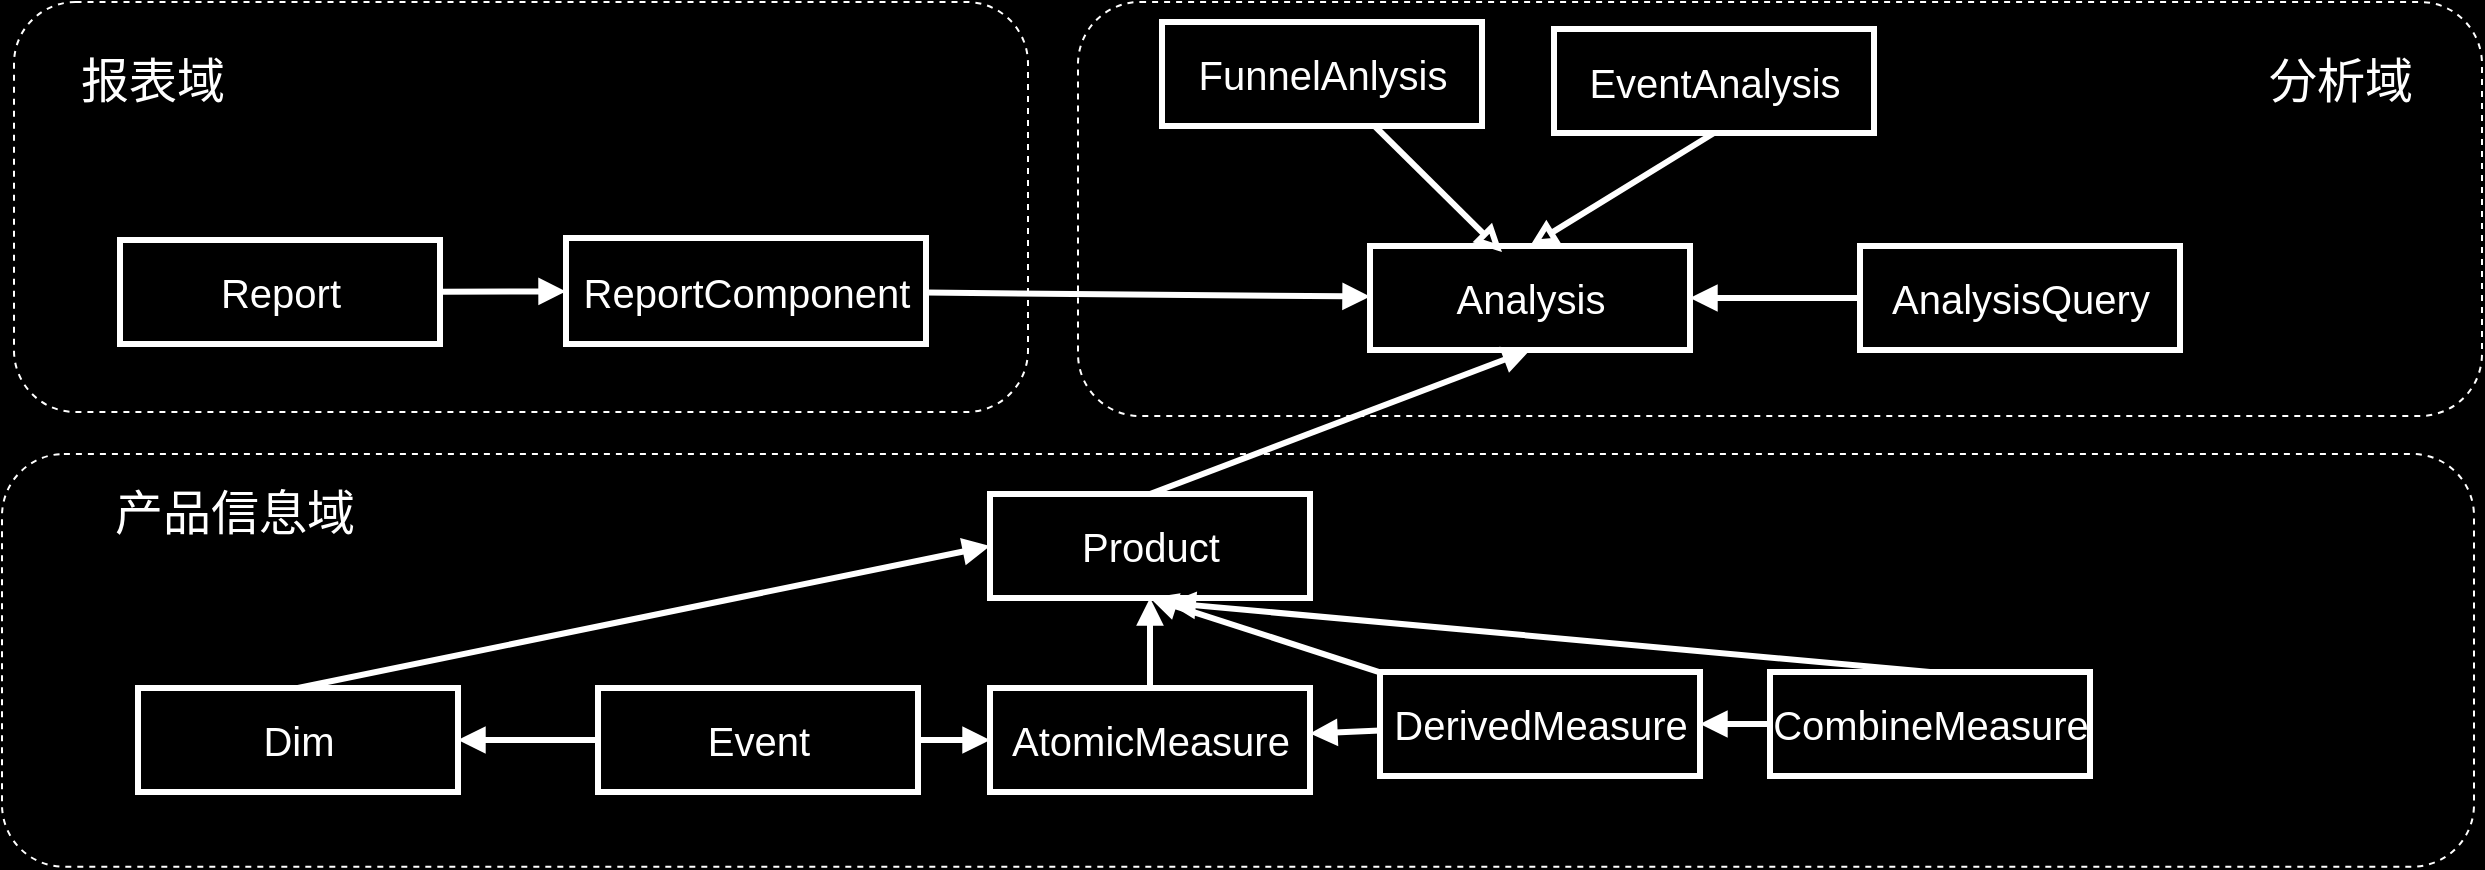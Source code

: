 <mxfile version="14.7.7" type="github" pages="3">
  <diagram id="jh6TqKwbCbA7gVTPyM8D" name="Page-1">
    <mxGraphModel dx="1267" dy="947" grid="0" gridSize="10" guides="1" tooltips="1" connect="1" arrows="1" fold="1" page="1" pageScale="1" pageWidth="4827" pageHeight="4869" background="#000000" math="0" shadow="0">
      <root>
        <mxCell id="0" />
        <mxCell id="1" parent="0" />
        <mxCell id="5jwChbhLyahyvmCUTXbI-201" style="edgeStyle=none;rounded=0;orthogonalLoop=1;jettySize=auto;html=1;fontSize=20;fontColor=#FFFFFF;endArrow=block;endFill=1;strokeColor=#FFFFFF;strokeWidth=3;" parent="1" source="5jwChbhLyahyvmCUTXbI-161" target="5jwChbhLyahyvmCUTXbI-164" edge="1">
          <mxGeometry relative="1" as="geometry" />
        </mxCell>
        <mxCell id="5jwChbhLyahyvmCUTXbI-161" value="&lt;font color=&quot;#ffffff&quot; style=&quot;font-size: 20px;&quot;&gt;ReportComponent&lt;/font&gt;" style="html=1;strokeColor=#FFFFFF;strokeWidth=3;fillColor=none;fontSize=20;" parent="1" vertex="1">
          <mxGeometry x="1513" y="2337" width="180" height="53" as="geometry" />
        </mxCell>
        <mxCell id="5jwChbhLyahyvmCUTXbI-180" style="edgeStyle=none;rounded=0;orthogonalLoop=1;jettySize=auto;html=1;fontSize=20;fontColor=#FFFFFF;endArrow=block;endFill=1;strokeColor=#FFFFFF;strokeWidth=3;" parent="1" source="5jwChbhLyahyvmCUTXbI-162" target="5jwChbhLyahyvmCUTXbI-161" edge="1">
          <mxGeometry relative="1" as="geometry" />
        </mxCell>
        <mxCell id="5jwChbhLyahyvmCUTXbI-162" value="&lt;font color=&quot;#ffffff&quot; style=&quot;font-size: 20px;&quot;&gt;Report&lt;/font&gt;" style="html=1;strokeColor=#FFFFFF;strokeWidth=3;fillColor=none;fontSize=20;" parent="1" vertex="1">
          <mxGeometry x="1290" y="2338" width="160" height="52" as="geometry" />
        </mxCell>
        <mxCell id="5jwChbhLyahyvmCUTXbI-182" style="edgeStyle=none;rounded=0;orthogonalLoop=1;jettySize=auto;html=1;fontSize=20;fontColor=#FFFFFF;endArrow=block;endFill=1;strokeColor=#FFFFFF;strokeWidth=3;" parent="1" source="5jwChbhLyahyvmCUTXbI-163" target="5jwChbhLyahyvmCUTXbI-164" edge="1">
          <mxGeometry relative="1" as="geometry" />
        </mxCell>
        <mxCell id="5jwChbhLyahyvmCUTXbI-163" value="&lt;span style=&quot;color: rgb(255, 255, 255); font-size: 20px;&quot;&gt;&lt;font style=&quot;font-size: 20px;&quot;&gt;AnalysisQuery&lt;/font&gt;&lt;/span&gt;" style="html=1;strokeColor=#FFFFFF;strokeWidth=3;fillColor=none;fontSize=20;" parent="1" vertex="1">
          <mxGeometry x="2160" y="2341" width="160" height="52" as="geometry" />
        </mxCell>
        <mxCell id="5jwChbhLyahyvmCUTXbI-194" style="edgeStyle=none;rounded=0;orthogonalLoop=1;jettySize=auto;html=1;fontSize=20;fontColor=#FFFFFF;endArrow=none;endFill=0;strokeColor=#FFFFFF;strokeWidth=3;entryX=0.5;entryY=0;entryDx=0;entryDy=0;exitX=0.5;exitY=1;exitDx=0;exitDy=0;startArrow=block;startFill=1;" parent="1" source="5jwChbhLyahyvmCUTXbI-164" target="EdWACP57a62m4_RzDrgW-3" edge="1">
          <mxGeometry relative="1" as="geometry">
            <mxPoint x="1997" y="2465" as="targetPoint" />
          </mxGeometry>
        </mxCell>
        <mxCell id="5jwChbhLyahyvmCUTXbI-164" value="&lt;font color=&quot;#ffffff&quot; style=&quot;font-size: 20px;&quot;&gt;&lt;span style=&quot;font-size: 20px;&quot;&gt;Analysis&lt;/span&gt;&lt;/font&gt;" style="html=1;strokeColor=#FFFFFF;strokeWidth=3;fillColor=none;fontSize=20;" parent="1" vertex="1">
          <mxGeometry x="1915" y="2341" width="160" height="52" as="geometry" />
        </mxCell>
        <mxCell id="5jwChbhLyahyvmCUTXbI-178" style="edgeStyle=none;rounded=0;orthogonalLoop=1;jettySize=auto;html=1;entryX=0.5;entryY=0;entryDx=0;entryDy=0;fontSize=20;fontColor=#FFFFFF;endArrow=block;endFill=0;strokeColor=#FFFFFF;strokeWidth=3;exitX=0.5;exitY=1;exitDx=0;exitDy=0;" parent="1" source="5jwChbhLyahyvmCUTXbI-165" target="5jwChbhLyahyvmCUTXbI-164" edge="1">
          <mxGeometry relative="1" as="geometry" />
        </mxCell>
        <mxCell id="5jwChbhLyahyvmCUTXbI-165" value="&lt;font color=&quot;#ffffff&quot; style=&quot;font-size: 20px;&quot;&gt;&lt;span style=&quot;font-size: 20px;&quot;&gt;EventAnalysis&lt;/span&gt;&lt;/font&gt;" style="html=1;strokeColor=#FFFFFF;strokeWidth=3;fillColor=none;fontSize=20;" parent="1" vertex="1">
          <mxGeometry x="2007" y="2232.5" width="160" height="52" as="geometry" />
        </mxCell>
        <mxCell id="5jwChbhLyahyvmCUTXbI-179" style="edgeStyle=none;rounded=0;orthogonalLoop=1;jettySize=auto;html=1;fontSize=20;fontColor=#FFFFFF;endArrow=block;endFill=0;strokeColor=#FFFFFF;strokeWidth=3;" parent="1" source="5jwChbhLyahyvmCUTXbI-166" edge="1">
          <mxGeometry relative="1" as="geometry">
            <mxPoint x="1981" y="2344" as="targetPoint" />
          </mxGeometry>
        </mxCell>
        <mxCell id="5jwChbhLyahyvmCUTXbI-166" value="&lt;font color=&quot;#ffffff&quot; style=&quot;font-size: 20px;&quot;&gt;&lt;span style=&quot;font-size: 20px;&quot;&gt;FunnelAnlysis&lt;/span&gt;&lt;/font&gt;" style="html=1;strokeColor=#FFFFFF;strokeWidth=3;fillColor=none;fontSize=20;" parent="1" vertex="1">
          <mxGeometry x="1811" y="2229" width="160" height="52" as="geometry" />
        </mxCell>
        <mxCell id="A5gfr_w4mwe7IZmPFITC-1" value="" style="edgeStyle=orthogonalEdgeStyle;rounded=0;orthogonalLoop=1;jettySize=auto;html=1;" parent="1" target="EdWACP57a62m4_RzDrgW-14" edge="1">
          <mxGeometry relative="1" as="geometry">
            <mxPoint x="2003.0" y="2465" as="sourcePoint" />
          </mxGeometry>
        </mxCell>
        <mxCell id="5jwChbhLyahyvmCUTXbI-174" style="rounded=0;orthogonalLoop=1;jettySize=auto;html=1;entryX=0.5;entryY=1;entryDx=0;entryDy=0;fontSize=20;strokeWidth=3;exitX=0.5;exitY=0;exitDx=0;exitDy=0;fontColor=#FFFFFF;strokeColor=#FFFFFF;endArrow=block;endFill=1;" parent="1" source="5jwChbhLyahyvmCUTXbI-168" target="EdWACP57a62m4_RzDrgW-3" edge="1">
          <mxGeometry relative="1" as="geometry">
            <mxPoint x="2003" y="2517" as="targetPoint" />
          </mxGeometry>
        </mxCell>
        <mxCell id="5jwChbhLyahyvmCUTXbI-168" value="&lt;span style=&quot;color: rgb(255, 255, 255); font-size: 20px;&quot;&gt;&lt;font style=&quot;font-size: 20px;&quot;&gt;AtomicMeasure&lt;/font&gt;&lt;/span&gt;" style="html=1;strokeColor=#FFFFFF;strokeWidth=3;fillColor=none;fontSize=20;" parent="1" vertex="1">
          <mxGeometry x="1725" y="2562" width="160" height="52" as="geometry" />
        </mxCell>
        <mxCell id="5jwChbhLyahyvmCUTXbI-175" style="edgeStyle=none;rounded=0;orthogonalLoop=1;jettySize=auto;html=1;fontSize=20;fontColor=#FFFFFF;endArrow=block;endFill=1;strokeColor=#FFFFFF;strokeWidth=3;entryX=0.5;entryY=1;entryDx=0;entryDy=0;" parent="1" source="5jwChbhLyahyvmCUTXbI-169" target="EdWACP57a62m4_RzDrgW-3" edge="1">
          <mxGeometry relative="1" as="geometry">
            <mxPoint x="2002.124" y="2517" as="targetPoint" />
          </mxGeometry>
        </mxCell>
        <mxCell id="5jwChbhLyahyvmCUTXbI-199" style="edgeStyle=none;rounded=0;orthogonalLoop=1;jettySize=auto;html=1;fontSize=20;fontColor=#FFFFFF;endArrow=block;endFill=1;strokeColor=#FFFFFF;strokeWidth=3;" parent="1" source="5jwChbhLyahyvmCUTXbI-169" target="5jwChbhLyahyvmCUTXbI-168" edge="1">
          <mxGeometry relative="1" as="geometry">
            <mxPoint x="1902.52" y="2580" as="targetPoint" />
          </mxGeometry>
        </mxCell>
        <mxCell id="5jwChbhLyahyvmCUTXbI-169" value="&lt;span style=&quot;color: rgb(255, 255, 255); font-size: 20px;&quot;&gt;&lt;font style=&quot;font-size: 20px;&quot;&gt;DerivedMeasure&lt;/font&gt;&lt;/span&gt;" style="html=1;strokeColor=#FFFFFF;strokeWidth=3;fillColor=none;fontSize=20;" parent="1" vertex="1">
          <mxGeometry x="1920" y="2554" width="160" height="52" as="geometry" />
        </mxCell>
        <mxCell id="5jwChbhLyahyvmCUTXbI-176" style="edgeStyle=none;rounded=0;orthogonalLoop=1;jettySize=auto;html=1;entryX=0.557;entryY=1.047;entryDx=0;entryDy=0;fontSize=20;fontColor=#FFFFFF;endArrow=block;endFill=1;strokeColor=#FFFFFF;strokeWidth=3;exitX=0.5;exitY=0;exitDx=0;exitDy=0;entryPerimeter=0;" parent="1" source="5jwChbhLyahyvmCUTXbI-170" target="EdWACP57a62m4_RzDrgW-3" edge="1">
          <mxGeometry relative="1" as="geometry">
            <mxPoint x="2003" y="2517" as="targetPoint" />
          </mxGeometry>
        </mxCell>
        <mxCell id="5jwChbhLyahyvmCUTXbI-198" style="rounded=0;orthogonalLoop=1;jettySize=auto;html=1;entryX=1;entryY=0.5;entryDx=0;entryDy=0;fontSize=20;fontColor=#FFFFFF;endArrow=block;endFill=1;strokeColor=#FFFFFF;strokeWidth=3;" parent="1" source="5jwChbhLyahyvmCUTXbI-170" target="5jwChbhLyahyvmCUTXbI-169" edge="1">
          <mxGeometry relative="1" as="geometry" />
        </mxCell>
        <mxCell id="5jwChbhLyahyvmCUTXbI-170" value="&lt;span style=&quot;color: rgb(255, 255, 255); font-size: 20px;&quot;&gt;&lt;font style=&quot;font-size: 20px;&quot;&gt;CombineMeasure&lt;/font&gt;&lt;/span&gt;" style="html=1;strokeColor=#FFFFFF;strokeWidth=3;fillColor=none;fontSize=20;" parent="1" vertex="1">
          <mxGeometry x="2115" y="2554" width="160" height="52" as="geometry" />
        </mxCell>
        <mxCell id="5jwChbhLyahyvmCUTXbI-186" style="edgeStyle=none;rounded=0;orthogonalLoop=1;jettySize=auto;html=1;entryX=1;entryY=0.5;entryDx=0;entryDy=0;fontSize=20;fontColor=#FFFFFF;endArrow=block;endFill=1;strokeColor=#FFFFFF;strokeWidth=3;" parent="1" source="5jwChbhLyahyvmCUTXbI-171" target="5jwChbhLyahyvmCUTXbI-172" edge="1">
          <mxGeometry relative="1" as="geometry" />
        </mxCell>
        <mxCell id="5jwChbhLyahyvmCUTXbI-187" style="edgeStyle=none;rounded=0;orthogonalLoop=1;jettySize=auto;html=1;entryX=0;entryY=0.5;entryDx=0;entryDy=0;fontSize=20;fontColor=#FFFFFF;endArrow=block;endFill=1;strokeColor=#FFFFFF;strokeWidth=3;" parent="1" source="5jwChbhLyahyvmCUTXbI-171" target="5jwChbhLyahyvmCUTXbI-168" edge="1">
          <mxGeometry relative="1" as="geometry" />
        </mxCell>
        <mxCell id="5jwChbhLyahyvmCUTXbI-171" value="&lt;font color=&quot;#ffffff&quot; style=&quot;font-size: 20px;&quot;&gt;&lt;span style=&quot;font-size: 20px;&quot;&gt;Event&lt;/span&gt;&lt;/font&gt;" style="html=1;strokeColor=#FFFFFF;strokeWidth=3;fillColor=none;fontSize=20;" parent="1" vertex="1">
          <mxGeometry x="1529" y="2562" width="160" height="52" as="geometry" />
        </mxCell>
        <mxCell id="5jwChbhLyahyvmCUTXbI-172" value="&lt;font color=&quot;#ffffff&quot; style=&quot;font-size: 20px;&quot;&gt;&lt;span style=&quot;font-size: 20px;&quot;&gt;Dim&lt;/span&gt;&lt;/font&gt;" style="html=1;strokeColor=#FFFFFF;strokeWidth=3;fillColor=none;fontSize=20;" parent="1" vertex="1">
          <mxGeometry x="1299" y="2562" width="160" height="52" as="geometry" />
        </mxCell>
        <mxCell id="EdWACP57a62m4_RzDrgW-11" style="rounded=0;orthogonalLoop=1;jettySize=auto;html=1;entryX=0.5;entryY=0;entryDx=0;entryDy=0;endArrow=none;endFill=0;strokeColor=#FFFFFF;strokeWidth=3;exitX=0;exitY=0.5;exitDx=0;exitDy=0;startArrow=block;startFill=1;" parent="1" source="EdWACP57a62m4_RzDrgW-3" target="5jwChbhLyahyvmCUTXbI-172" edge="1">
          <mxGeometry relative="1" as="geometry" />
        </mxCell>
        <mxCell id="EdWACP57a62m4_RzDrgW-3" value="&lt;font color=&quot;#ffffff&quot;&gt;Product&lt;/font&gt;" style="html=1;strokeColor=#FFFFFF;strokeWidth=3;fillColor=none;fontSize=20;" parent="1" vertex="1">
          <mxGeometry x="1725" y="2465" width="160" height="52" as="geometry" />
        </mxCell>
        <mxCell id="EdWACP57a62m4_RzDrgW-12" value="" style="rounded=1;whiteSpace=wrap;html=1;fillColor=none;strokeColor=#FFFFFF;dashed=1;" parent="1" vertex="1">
          <mxGeometry x="1231" y="2445" width="1236" height="206.33" as="geometry" />
        </mxCell>
        <mxCell id="EdWACP57a62m4_RzDrgW-13" value="" style="rounded=1;whiteSpace=wrap;html=1;fillColor=none;strokeColor=#FFFFFF;dashed=1;" parent="1" vertex="1">
          <mxGeometry x="1237" y="2219" width="507" height="205" as="geometry" />
        </mxCell>
        <mxCell id="EdWACP57a62m4_RzDrgW-14" value="" style="rounded=1;whiteSpace=wrap;html=1;fillColor=none;strokeColor=#FFFFFF;dashed=1;" parent="1" vertex="1">
          <mxGeometry x="1769" y="2219" width="702" height="207" as="geometry" />
        </mxCell>
        <mxCell id="EdWACP57a62m4_RzDrgW-15" value="&lt;font style=&quot;font-size: 24px&quot; color=&quot;#ffffff&quot;&gt;报表域&lt;/font&gt;" style="text;html=1;strokeColor=none;fillColor=none;align=center;verticalAlign=middle;whiteSpace=wrap;rounded=0;dashed=1;" parent="1" vertex="1">
          <mxGeometry x="1258" y="2248.5" width="97" height="20" as="geometry" />
        </mxCell>
        <mxCell id="EdWACP57a62m4_RzDrgW-16" value="&lt;font style=&quot;font-size: 24px&quot; color=&quot;#ffffff&quot;&gt;分析域&lt;/font&gt;" style="text;html=1;strokeColor=none;fillColor=none;align=center;verticalAlign=middle;whiteSpace=wrap;rounded=0;dashed=1;" parent="1" vertex="1">
          <mxGeometry x="2352" y="2248.5" width="97" height="20" as="geometry" />
        </mxCell>
        <mxCell id="EdWACP57a62m4_RzDrgW-17" value="&lt;font style=&quot;font-size: 24px&quot; color=&quot;#ffffff&quot;&gt;产品信息域&lt;/font&gt;" style="text;html=1;strokeColor=none;fillColor=none;align=center;verticalAlign=middle;whiteSpace=wrap;rounded=0;dashed=1;" parent="1" vertex="1">
          <mxGeometry x="1270" y="2465" width="155" height="20" as="geometry" />
        </mxCell>
      </root>
    </mxGraphModel>
  </diagram>
  <diagram id="kapp5iF5mblhU-gvpFe1" name="Page-2">
    <mxGraphModel dx="894" dy="607" grid="0" gridSize="10" guides="1" tooltips="1" connect="1" arrows="1" fold="1" page="1" pageScale="1" pageWidth="4827" pageHeight="4869" background="#000000" math="0" shadow="0">
      <root>
        <mxCell id="EK0KOEgqzdzAbVFOYVTn-0" />
        <mxCell id="EK0KOEgqzdzAbVFOYVTn-1" parent="EK0KOEgqzdzAbVFOYVTn-0" />
        <mxCell id="EK0KOEgqzdzAbVFOYVTn-16" value="&lt;span style=&quot;color: rgb(255, 255, 255); font-style: italic; font-size: 20px;&quot;&gt;&lt;font style=&quot;font-size: 20px;&quot;&gt;AbstractMeasure&lt;/font&gt;&lt;/span&gt;" style="html=1;strokeColor=#FFFFFF;strokeWidth=3;fillColor=none;fontSize=20;" vertex="1" parent="EK0KOEgqzdzAbVFOYVTn-1">
          <mxGeometry x="1933" y="2445" width="160" height="52" as="geometry" />
        </mxCell>
        <mxCell id="EK0KOEgqzdzAbVFOYVTn-17" style="rounded=0;orthogonalLoop=1;jettySize=auto;html=1;entryX=0.5;entryY=1;entryDx=0;entryDy=0;fontSize=20;strokeWidth=3;exitX=0.5;exitY=0;exitDx=0;exitDy=0;fontColor=#FFFFFF;strokeColor=#FFFFFF;endArrow=block;endFill=0;" edge="1" parent="EK0KOEgqzdzAbVFOYVTn-1" source="EK0KOEgqzdzAbVFOYVTn-18" target="EK0KOEgqzdzAbVFOYVTn-16">
          <mxGeometry relative="1" as="geometry" />
        </mxCell>
        <mxCell id="EK0KOEgqzdzAbVFOYVTn-18" value="&lt;span style=&quot;color: rgb(255, 255, 255); font-size: 20px;&quot;&gt;&lt;font style=&quot;font-size: 20px;&quot;&gt;AtomicMeasure&lt;/font&gt;&lt;/span&gt;" style="html=1;strokeColor=#FFFFFF;strokeWidth=3;fillColor=none;fontSize=20;" vertex="1" parent="EK0KOEgqzdzAbVFOYVTn-1">
          <mxGeometry x="1714" y="2554" width="160" height="52" as="geometry" />
        </mxCell>
        <mxCell id="EK0KOEgqzdzAbVFOYVTn-19" style="edgeStyle=none;rounded=0;orthogonalLoop=1;jettySize=auto;html=1;fontSize=20;fontColor=#FFFFFF;endArrow=block;endFill=0;strokeColor=#FFFFFF;strokeWidth=3;" edge="1" parent="EK0KOEgqzdzAbVFOYVTn-1" source="EK0KOEgqzdzAbVFOYVTn-21" target="EK0KOEgqzdzAbVFOYVTn-16">
          <mxGeometry relative="1" as="geometry" />
        </mxCell>
        <mxCell id="EK0KOEgqzdzAbVFOYVTn-20" style="edgeStyle=none;rounded=0;orthogonalLoop=1;jettySize=auto;html=1;fontSize=20;fontColor=#FFFFFF;endArrow=block;endFill=1;strokeColor=#FFFFFF;strokeWidth=3;" edge="1" parent="EK0KOEgqzdzAbVFOYVTn-1" source="EK0KOEgqzdzAbVFOYVTn-21" target="EK0KOEgqzdzAbVFOYVTn-18">
          <mxGeometry relative="1" as="geometry">
            <mxPoint x="1902.52" y="2580" as="targetPoint" />
          </mxGeometry>
        </mxCell>
        <mxCell id="EK0KOEgqzdzAbVFOYVTn-21" value="&lt;span style=&quot;color: rgb(255, 255, 255); font-size: 20px;&quot;&gt;&lt;font style=&quot;font-size: 20px;&quot;&gt;DerivedMeasure&lt;/font&gt;&lt;/span&gt;" style="html=1;strokeColor=#FFFFFF;strokeWidth=3;fillColor=none;fontSize=20;" vertex="1" parent="EK0KOEgqzdzAbVFOYVTn-1">
          <mxGeometry x="1933" y="2554" width="160" height="52" as="geometry" />
        </mxCell>
        <mxCell id="EK0KOEgqzdzAbVFOYVTn-22" style="edgeStyle=none;rounded=0;orthogonalLoop=1;jettySize=auto;html=1;entryX=0.5;entryY=1;entryDx=0;entryDy=0;fontSize=20;fontColor=#FFFFFF;endArrow=block;endFill=0;strokeColor=#FFFFFF;strokeWidth=3;exitX=0.5;exitY=0;exitDx=0;exitDy=0;" edge="1" parent="EK0KOEgqzdzAbVFOYVTn-1" source="EK0KOEgqzdzAbVFOYVTn-24" target="EK0KOEgqzdzAbVFOYVTn-16">
          <mxGeometry relative="1" as="geometry" />
        </mxCell>
        <mxCell id="EK0KOEgqzdzAbVFOYVTn-23" style="rounded=0;orthogonalLoop=1;jettySize=auto;html=1;entryX=1;entryY=0.5;entryDx=0;entryDy=0;fontSize=20;fontColor=#FFFFFF;endArrow=block;endFill=1;strokeColor=#FFFFFF;strokeWidth=3;" edge="1" parent="EK0KOEgqzdzAbVFOYVTn-1" source="EK0KOEgqzdzAbVFOYVTn-24" target="EK0KOEgqzdzAbVFOYVTn-21">
          <mxGeometry relative="1" as="geometry" />
        </mxCell>
        <mxCell id="EK0KOEgqzdzAbVFOYVTn-24" value="&lt;span style=&quot;color: rgb(255, 255, 255); font-size: 20px;&quot;&gt;&lt;font style=&quot;font-size: 20px;&quot;&gt;CombineMeasure&lt;/font&gt;&lt;/span&gt;" style="html=1;strokeColor=#FFFFFF;strokeWidth=3;fillColor=none;fontSize=20;" vertex="1" parent="EK0KOEgqzdzAbVFOYVTn-1">
          <mxGeometry x="2148" y="2554" width="160" height="52" as="geometry" />
        </mxCell>
      </root>
    </mxGraphModel>
  </diagram>
  <diagram id="UnkfNU_qpfL2htqh1TM8" name="Page-3">
    <mxGraphModel dx="760" dy="516" grid="0" gridSize="10" guides="1" tooltips="1" connect="1" arrows="1" fold="1" page="1" pageScale="1" pageWidth="4827" pageHeight="4869" background="#000000" math="0" shadow="0">
      <root>
        <mxCell id="7YWMj5bX68flCL8L8MSO-0" />
        <mxCell id="7YWMj5bX68flCL8L8MSO-1" parent="7YWMj5bX68flCL8L8MSO-0" />
      </root>
    </mxGraphModel>
  </diagram>
</mxfile>
